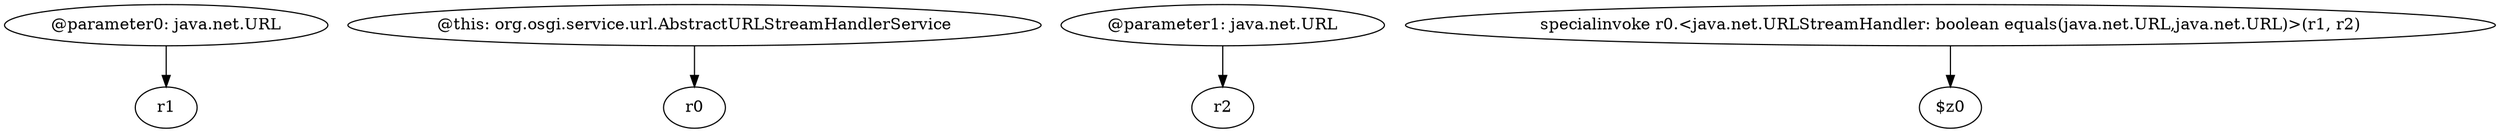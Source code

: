 digraph g {
0[label="@parameter0: java.net.URL"]
1[label="r1"]
0->1[label=""]
2[label="@this: org.osgi.service.url.AbstractURLStreamHandlerService"]
3[label="r0"]
2->3[label=""]
4[label="@parameter1: java.net.URL"]
5[label="r2"]
4->5[label=""]
6[label="specialinvoke r0.<java.net.URLStreamHandler: boolean equals(java.net.URL,java.net.URL)>(r1, r2)"]
7[label="$z0"]
6->7[label=""]
}